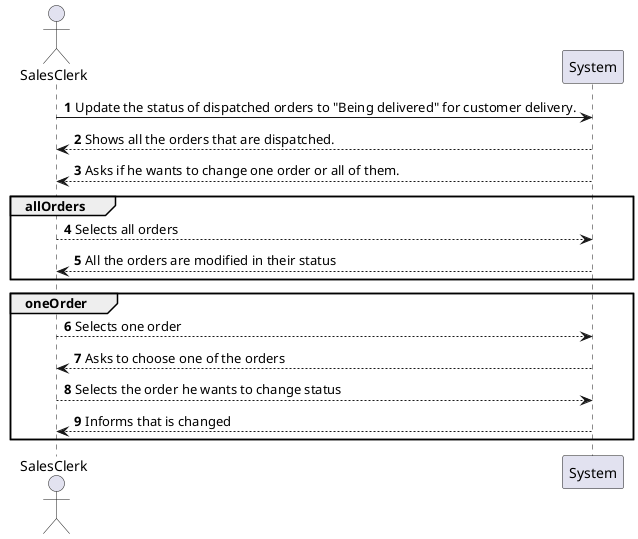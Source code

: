 @startuml
'https://plantuml.com/sequence-diagram

autonumber

actor SalesClerk

SalesClerk -> System : Update the status of dispatched orders to "Being delivered" for customer delivery.
System --> SalesClerk : Shows all the orders that are dispatched.
System --> SalesClerk : Asks if he wants to change one order or all of them.
group allOrders
   SalesClerk --> System : Selects all orders
   System --> SalesClerk : All the orders are modified in their status
end

group oneOrder
    SalesClerk --> System : Selects one order
    System --> SalesClerk : Asks to choose one of the orders
    SalesClerk --> System : Selects the order he wants to change status
    System --> SalesClerk : Informs that is changed
end

@enduml